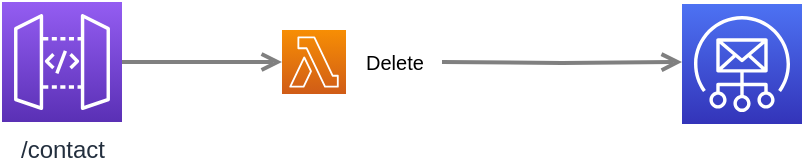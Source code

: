 <mxfile version="13.0.1" type="device"><diagram id="Ht1M8jgEwFfnCIfOTk4-" name="Page-1"><mxGraphModel dx="653" dy="1179" grid="1" gridSize="10" guides="1" tooltips="1" connect="1" arrows="1" fold="1" page="1" pageScale="1" pageWidth="1169" pageHeight="827" math="0" shadow="0"><root><mxCell id="0"/><mxCell id="1" parent="0"/><mxCell id="46STTc2HqNuebg1G17wp-20" value="/contact" style="outlineConnect=0;fontColor=#232F3E;gradientColor=#945DF2;gradientDirection=north;fillColor=#5A30B5;strokeColor=#ffffff;dashed=0;verticalLabelPosition=bottom;verticalAlign=top;align=center;html=1;fontSize=12;fontStyle=0;aspect=fixed;shape=mxgraph.aws4.resourceIcon;resIcon=mxgraph.aws4.api_gateway;labelBackgroundColor=#ffffff;" parent="1" vertex="1"><mxGeometry x="140" y="289" width="60" height="60" as="geometry"/></mxCell><mxCell id="46STTc2HqNuebg1G17wp-21" style="edgeStyle=orthogonalEdgeStyle;rounded=0;orthogonalLoop=1;jettySize=auto;html=1;startArrow=open;startFill=0;endArrow=none;endFill=0;strokeWidth=2;strokeColor=#808080;" parent="1" source="46STTc2HqNuebg1G17wp-26" target="46STTc2HqNuebg1G17wp-20" edge="1"><mxGeometry relative="1" as="geometry"><mxPoint x="332" y="329" as="sourcePoint"/><mxPoint x="40" y="319" as="targetPoint"/></mxGeometry></mxCell><mxCell id="46STTc2HqNuebg1G17wp-26" value="" style="outlineConnect=0;fontColor=#232F3E;gradientColor=#F78E04;gradientDirection=north;fillColor=#D05C17;strokeColor=#ffffff;dashed=0;verticalLabelPosition=bottom;verticalAlign=top;align=center;html=1;fontSize=12;fontStyle=0;aspect=fixed;shape=mxgraph.aws4.resourceIcon;resIcon=mxgraph.aws4.lambda;" parent="1" vertex="1"><mxGeometry x="280" y="303" width="32" height="32" as="geometry"/></mxCell><mxCell id="46STTc2HqNuebg1G17wp-27" value="&lt;font style=&quot;font-size: 10px&quot;&gt;Delete&lt;/font&gt;" style="text;html=1;strokeColor=none;fillColor=none;align=left;verticalAlign=middle;whiteSpace=wrap;rounded=0;" parent="1" vertex="1"><mxGeometry x="320" y="309.5" width="40" height="19" as="geometry"/></mxCell><mxCell id="46STTc2HqNuebg1G17wp-38" style="edgeStyle=orthogonalEdgeStyle;rounded=0;orthogonalLoop=1;jettySize=auto;html=1;startArrow=open;startFill=0;endArrow=none;endFill=0;strokeWidth=2;strokeColor=#808080;entryX=1;entryY=0.5;entryDx=0;entryDy=0;" parent="1" target="46STTc2HqNuebg1G17wp-27" edge="1"><mxGeometry relative="1" as="geometry"><mxPoint x="480.0" y="319" as="sourcePoint"/><mxPoint x="370" y="318.66" as="targetPoint"/><Array as="points"/></mxGeometry></mxCell><mxCell id="qKIozmHVZSENsg_qats7-3" value="" style="outlineConnect=0;fontColor=#232F3E;gradientColor=#4D72F3;gradientDirection=north;fillColor=#3334B9;strokeColor=#ffffff;dashed=0;verticalLabelPosition=bottom;verticalAlign=top;align=center;html=1;fontSize=12;fontStyle=0;aspect=fixed;shape=mxgraph.aws4.resourceIcon;resIcon=mxgraph.aws4.simple_email_service;" vertex="1" parent="1"><mxGeometry x="480" y="290" width="60" height="60" as="geometry"/></mxCell></root></mxGraphModel></diagram></mxfile>